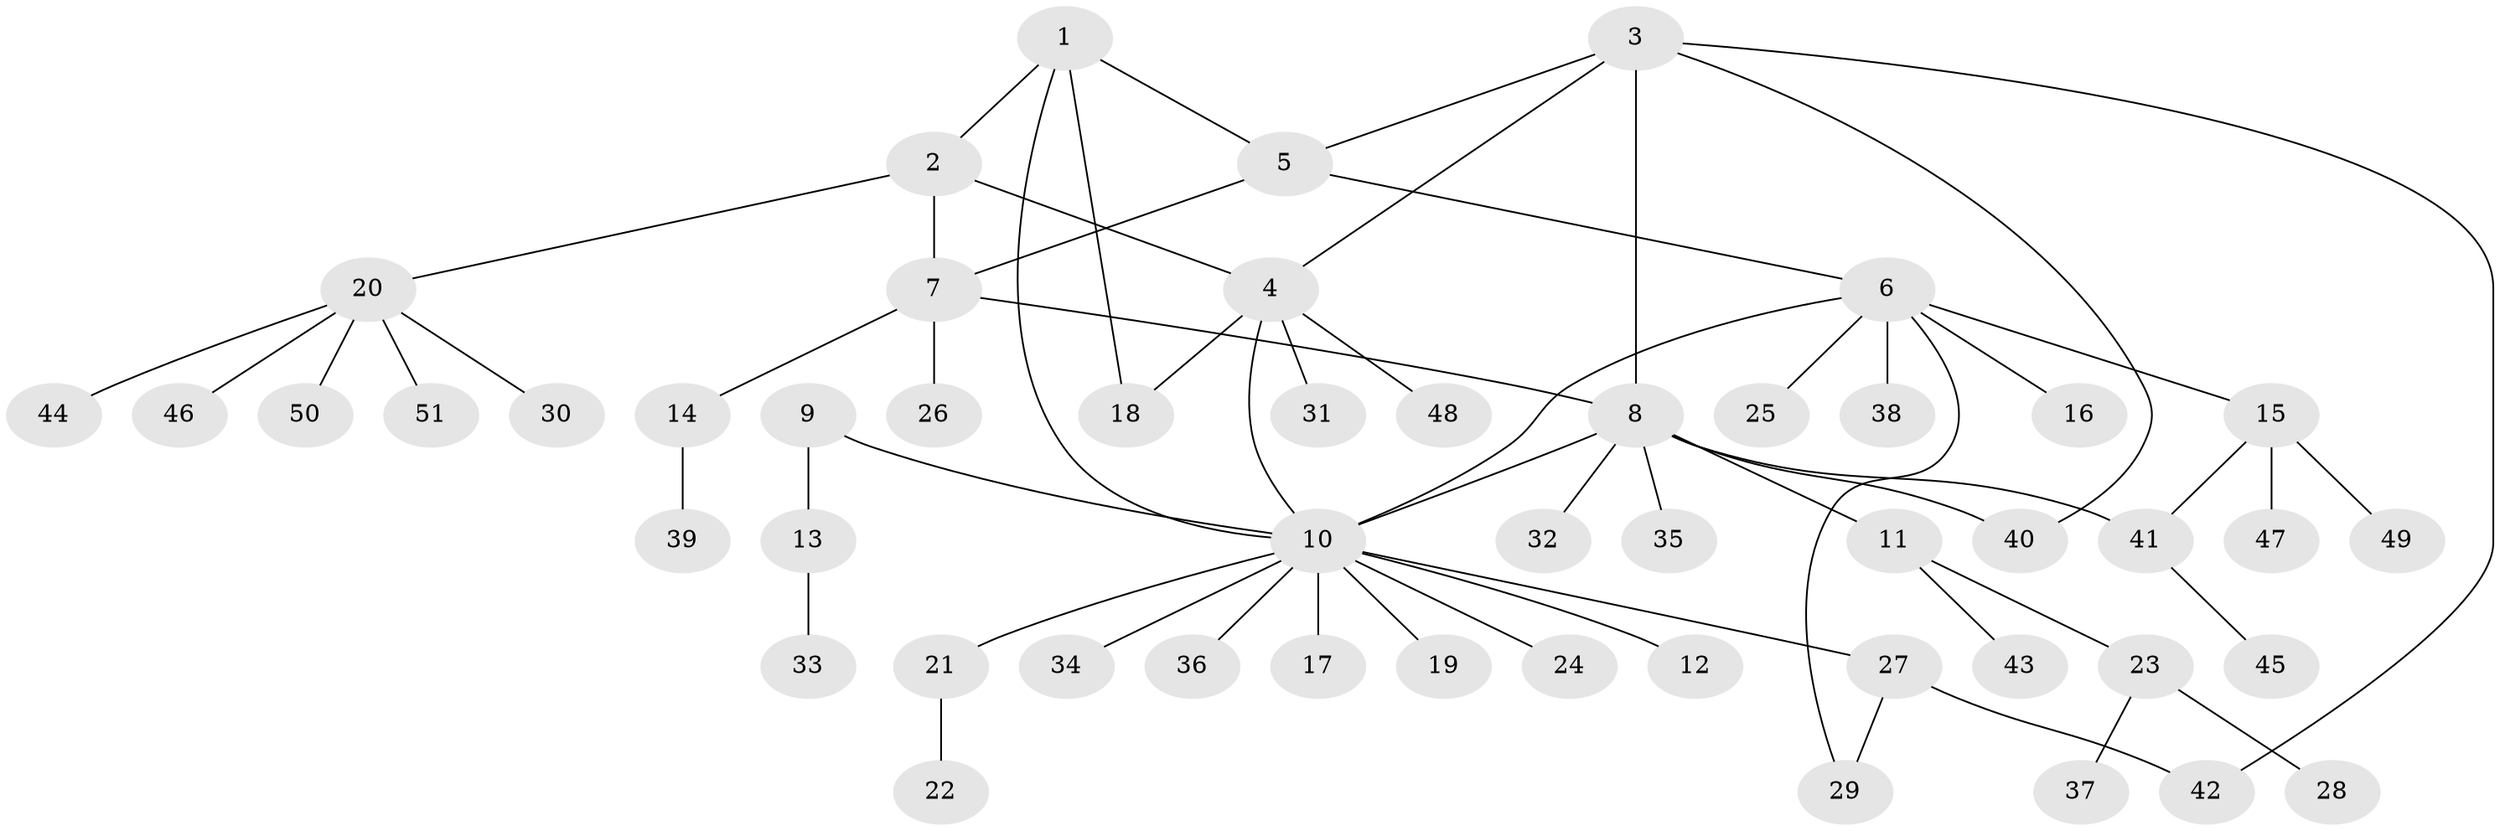 // coarse degree distribution, {4: 0.037037037037037035, 5: 0.1111111111111111, 7: 0.037037037037037035, 3: 0.07407407407407407, 6: 0.07407407407407407, 2: 0.14814814814814814, 1: 0.5185185185185185}
// Generated by graph-tools (version 1.1) at 2025/52/03/04/25 22:52:27]
// undirected, 51 vertices, 61 edges
graph export_dot {
  node [color=gray90,style=filled];
  1;
  2;
  3;
  4;
  5;
  6;
  7;
  8;
  9;
  10;
  11;
  12;
  13;
  14;
  15;
  16;
  17;
  18;
  19;
  20;
  21;
  22;
  23;
  24;
  25;
  26;
  27;
  28;
  29;
  30;
  31;
  32;
  33;
  34;
  35;
  36;
  37;
  38;
  39;
  40;
  41;
  42;
  43;
  44;
  45;
  46;
  47;
  48;
  49;
  50;
  51;
  1 -- 2;
  1 -- 5;
  1 -- 10;
  1 -- 18;
  2 -- 4;
  2 -- 7;
  2 -- 20;
  3 -- 4;
  3 -- 5;
  3 -- 8;
  3 -- 40;
  3 -- 42;
  4 -- 10;
  4 -- 18;
  4 -- 31;
  4 -- 48;
  5 -- 6;
  5 -- 7;
  6 -- 10;
  6 -- 15;
  6 -- 16;
  6 -- 25;
  6 -- 29;
  6 -- 38;
  7 -- 8;
  7 -- 14;
  7 -- 26;
  8 -- 10;
  8 -- 11;
  8 -- 32;
  8 -- 35;
  8 -- 40;
  8 -- 41;
  9 -- 10;
  9 -- 13;
  10 -- 12;
  10 -- 17;
  10 -- 19;
  10 -- 21;
  10 -- 24;
  10 -- 27;
  10 -- 34;
  10 -- 36;
  11 -- 23;
  11 -- 43;
  13 -- 33;
  14 -- 39;
  15 -- 41;
  15 -- 47;
  15 -- 49;
  20 -- 30;
  20 -- 44;
  20 -- 46;
  20 -- 50;
  20 -- 51;
  21 -- 22;
  23 -- 28;
  23 -- 37;
  27 -- 29;
  27 -- 42;
  41 -- 45;
}
